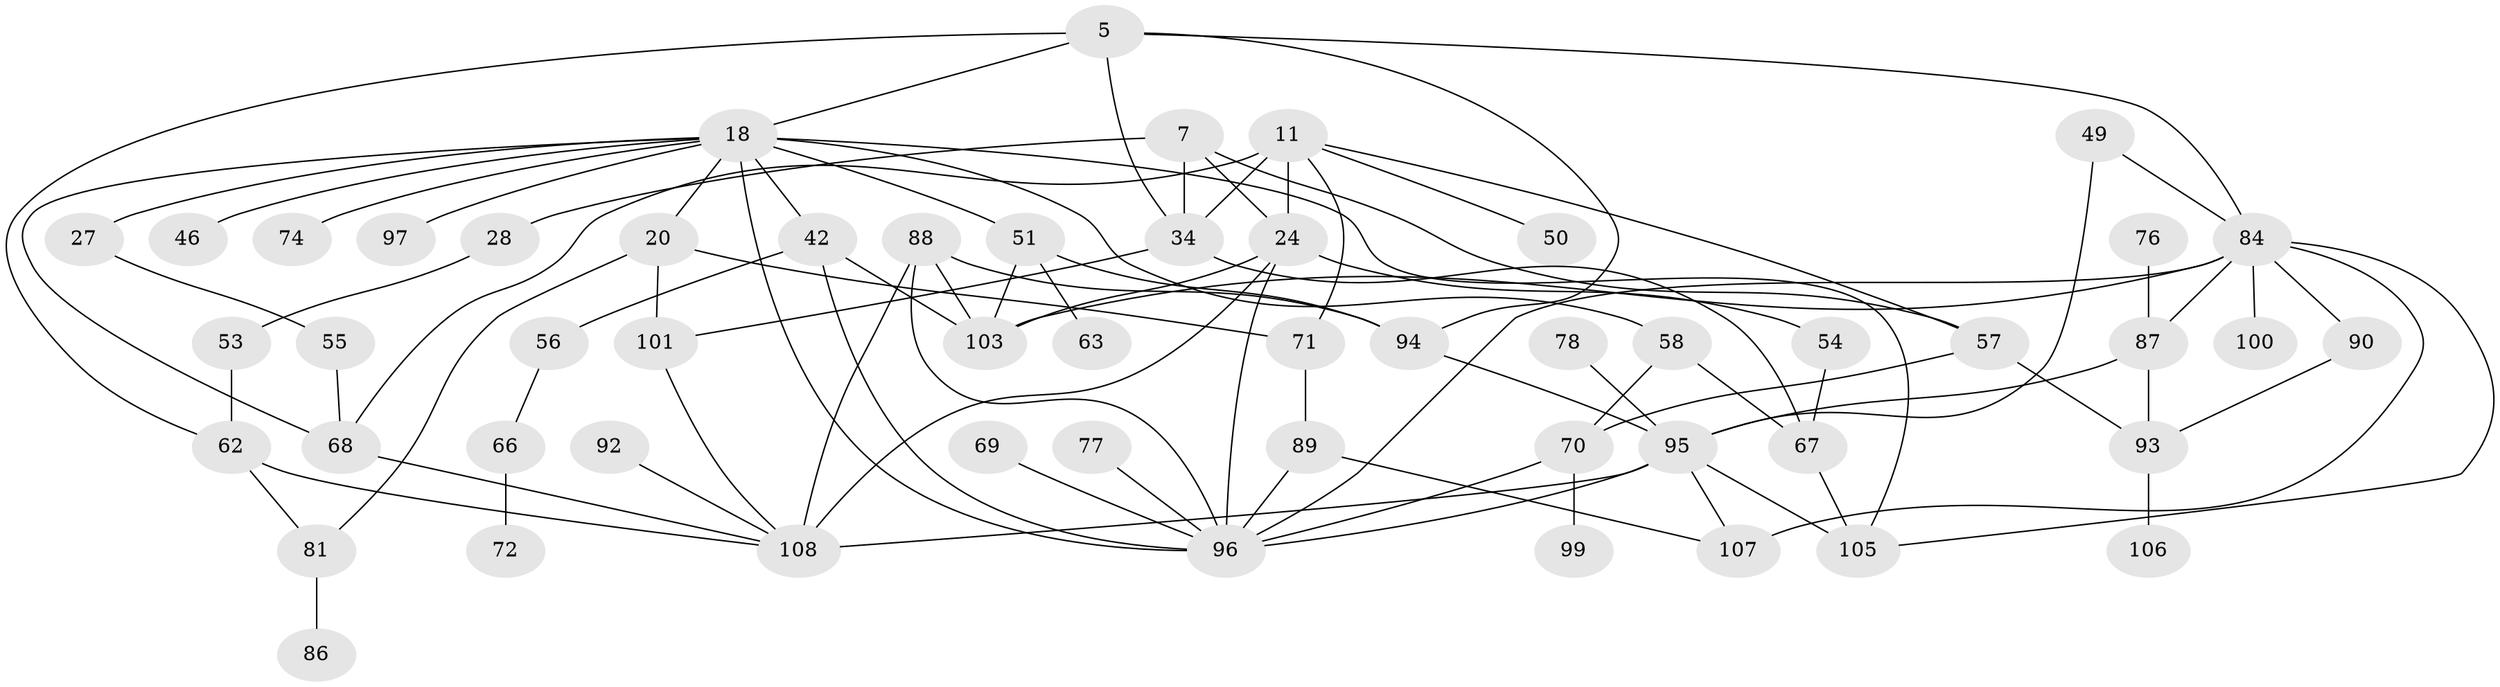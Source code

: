 // original degree distribution, {3: 0.32407407407407407, 5: 0.06481481481481481, 6: 0.05555555555555555, 9: 0.009259259259259259, 7: 0.027777777777777776, 4: 0.12037037037037036, 2: 0.17592592592592593, 1: 0.2222222222222222}
// Generated by graph-tools (version 1.1) at 2025/42/03/09/25 04:42:40]
// undirected, 54 vertices, 90 edges
graph export_dot {
graph [start="1"]
  node [color=gray90,style=filled];
  5;
  7;
  11;
  18 [super="+4"];
  20 [super="+10"];
  24 [super="+14"];
  27;
  28;
  34 [super="+6"];
  42;
  46;
  49 [super="+41"];
  50;
  51 [super="+17"];
  53;
  54 [super="+26"];
  55;
  56;
  57 [super="+37"];
  58;
  62 [super="+19"];
  63;
  66;
  67 [super="+43"];
  68;
  69;
  70 [super="+48"];
  71;
  72;
  74;
  76;
  77;
  78;
  81;
  84 [super="+60+82+61"];
  86;
  87 [super="+31"];
  88 [super="+52"];
  89 [super="+83+85"];
  90;
  92;
  93;
  94 [super="+32"];
  95 [super="+47"];
  96 [super="+21+39"];
  97;
  99;
  100;
  101 [super="+75"];
  103 [super="+44+36+102"];
  105 [super="+1"];
  106;
  107 [super="+80+98"];
  108 [super="+64+104+79"];
  5 -- 62 [weight=2];
  5 -- 94;
  5 -- 84 [weight=2];
  5 -- 34;
  5 -- 18;
  7 -- 24;
  7 -- 28;
  7 -- 34 [weight=2];
  7 -- 57;
  11 -- 50;
  11 -- 68;
  11 -- 71;
  11 -- 24 [weight=2];
  11 -- 34;
  11 -- 57;
  18 -- 27;
  18 -- 42 [weight=2];
  18 -- 46;
  18 -- 74;
  18 -- 68;
  18 -- 97;
  18 -- 20;
  18 -- 58;
  18 -- 105;
  18 -- 51;
  18 -- 96;
  20 -- 71 [weight=2];
  20 -- 101;
  20 -- 81;
  24 -- 96;
  24 -- 54;
  24 -- 108;
  24 -- 103;
  27 -- 55;
  28 -- 53;
  34 -- 67;
  34 -- 101;
  42 -- 56;
  42 -- 96 [weight=2];
  42 -- 103 [weight=2];
  49 -- 84;
  49 -- 95;
  51 -- 63;
  51 -- 94;
  51 -- 103;
  53 -- 62;
  54 -- 67;
  55 -- 68;
  56 -- 66;
  57 -- 70;
  57 -- 93;
  58 -- 70 [weight=2];
  58 -- 67;
  62 -- 81;
  62 -- 108;
  66 -- 72;
  67 -- 105;
  68 -- 108;
  69 -- 96;
  70 -- 99;
  70 -- 96;
  71 -- 89;
  76 -- 87;
  77 -- 96;
  78 -- 95;
  81 -- 86;
  84 -- 100;
  84 -- 105;
  84 -- 90;
  84 -- 96 [weight=3];
  84 -- 87;
  84 -- 103;
  84 -- 107 [weight=2];
  87 -- 93;
  87 -- 95;
  88 -- 96 [weight=2];
  88 -- 94;
  88 -- 108 [weight=2];
  88 -- 103;
  89 -- 107;
  89 -- 96;
  90 -- 93;
  92 -- 108;
  93 -- 106;
  94 -- 95;
  95 -- 105;
  95 -- 96 [weight=2];
  95 -- 108 [weight=2];
  95 -- 107;
  101 -- 108;
}
